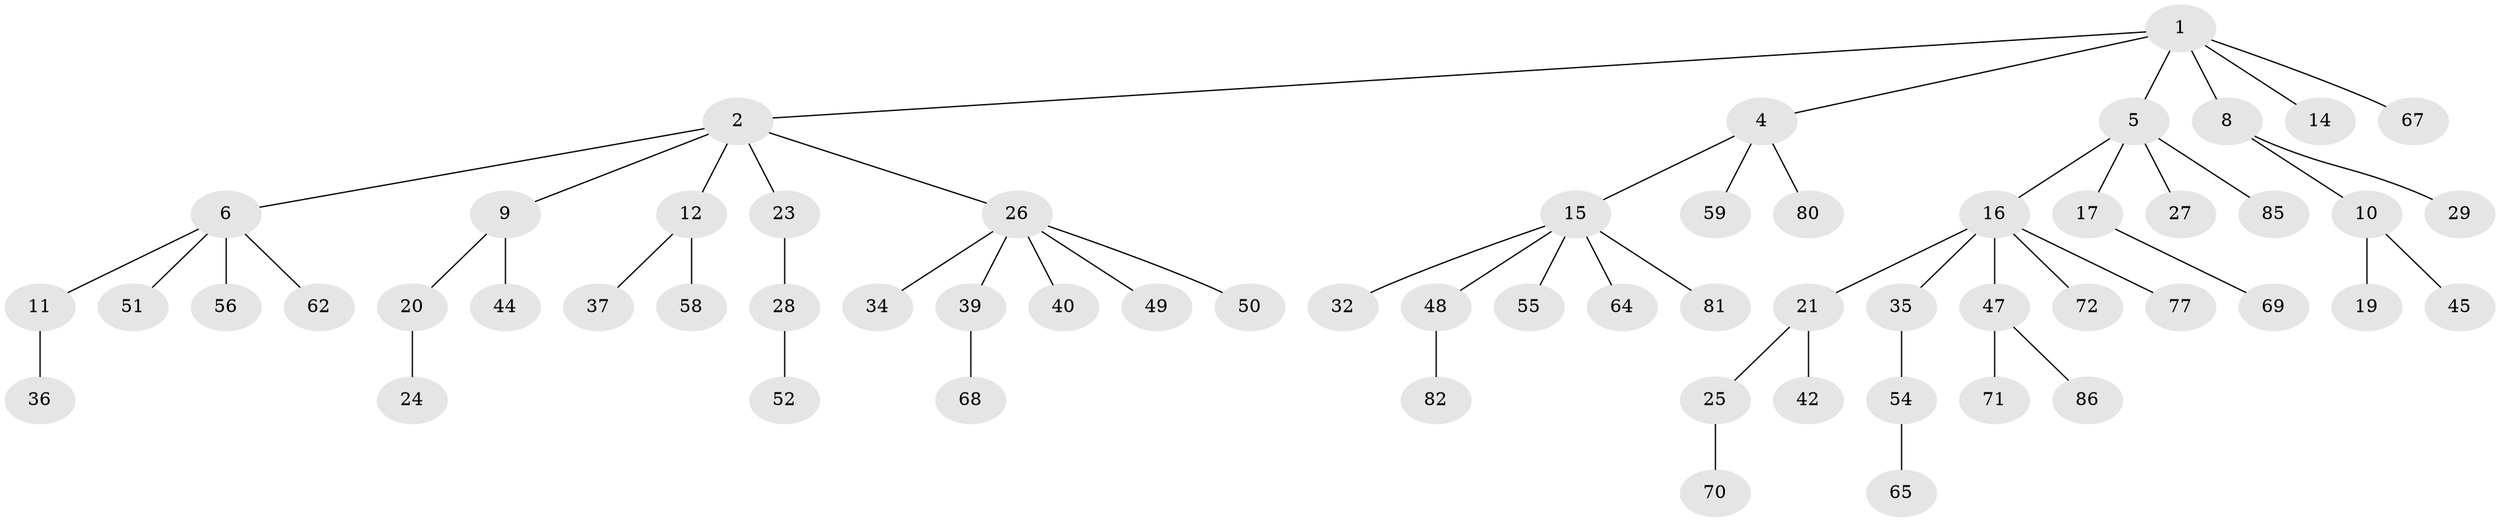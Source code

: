 // Generated by graph-tools (version 1.1) at 2025/24/03/03/25 07:24:08]
// undirected, 60 vertices, 59 edges
graph export_dot {
graph [start="1"]
  node [color=gray90,style=filled];
  1 [super="+3"];
  2 [super="+7"];
  4 [super="+18"];
  5 [super="+13"];
  6 [super="+22"];
  8;
  9 [super="+76"];
  10 [super="+38"];
  11 [super="+31"];
  12 [super="+53"];
  14 [super="+41"];
  15 [super="+43"];
  16 [super="+46"];
  17 [super="+78"];
  19;
  20;
  21 [super="+30"];
  23 [super="+75"];
  24 [super="+87"];
  25;
  26 [super="+33"];
  27;
  28 [super="+73"];
  29;
  32;
  34;
  35;
  36;
  37 [super="+79"];
  39 [super="+61"];
  40 [super="+57"];
  42;
  44 [super="+60"];
  45;
  47 [super="+63"];
  48 [super="+83"];
  49;
  50 [super="+66"];
  51;
  52;
  54 [super="+84"];
  55;
  56;
  58;
  59;
  62;
  64;
  65;
  67;
  68;
  69;
  70 [super="+74"];
  71;
  72;
  77;
  80;
  81;
  82;
  85;
  86;
  1 -- 2;
  1 -- 8;
  1 -- 14;
  1 -- 67;
  1 -- 4;
  1 -- 5;
  2 -- 6;
  2 -- 9;
  2 -- 12;
  2 -- 23;
  2 -- 26;
  4 -- 15;
  4 -- 59;
  4 -- 80;
  5 -- 17;
  5 -- 27;
  5 -- 85;
  5 -- 16;
  6 -- 11;
  6 -- 51;
  6 -- 62;
  6 -- 56;
  8 -- 10;
  8 -- 29;
  9 -- 20;
  9 -- 44;
  10 -- 19;
  10 -- 45;
  11 -- 36;
  12 -- 37;
  12 -- 58;
  15 -- 32;
  15 -- 64;
  15 -- 81;
  15 -- 48;
  15 -- 55;
  16 -- 21;
  16 -- 35;
  16 -- 77;
  16 -- 72;
  16 -- 47;
  17 -- 69;
  20 -- 24;
  21 -- 25;
  21 -- 42;
  23 -- 28;
  25 -- 70;
  26 -- 39;
  26 -- 49;
  26 -- 34;
  26 -- 50;
  26 -- 40;
  28 -- 52;
  35 -- 54;
  39 -- 68;
  47 -- 71;
  47 -- 86;
  48 -- 82;
  54 -- 65;
}
